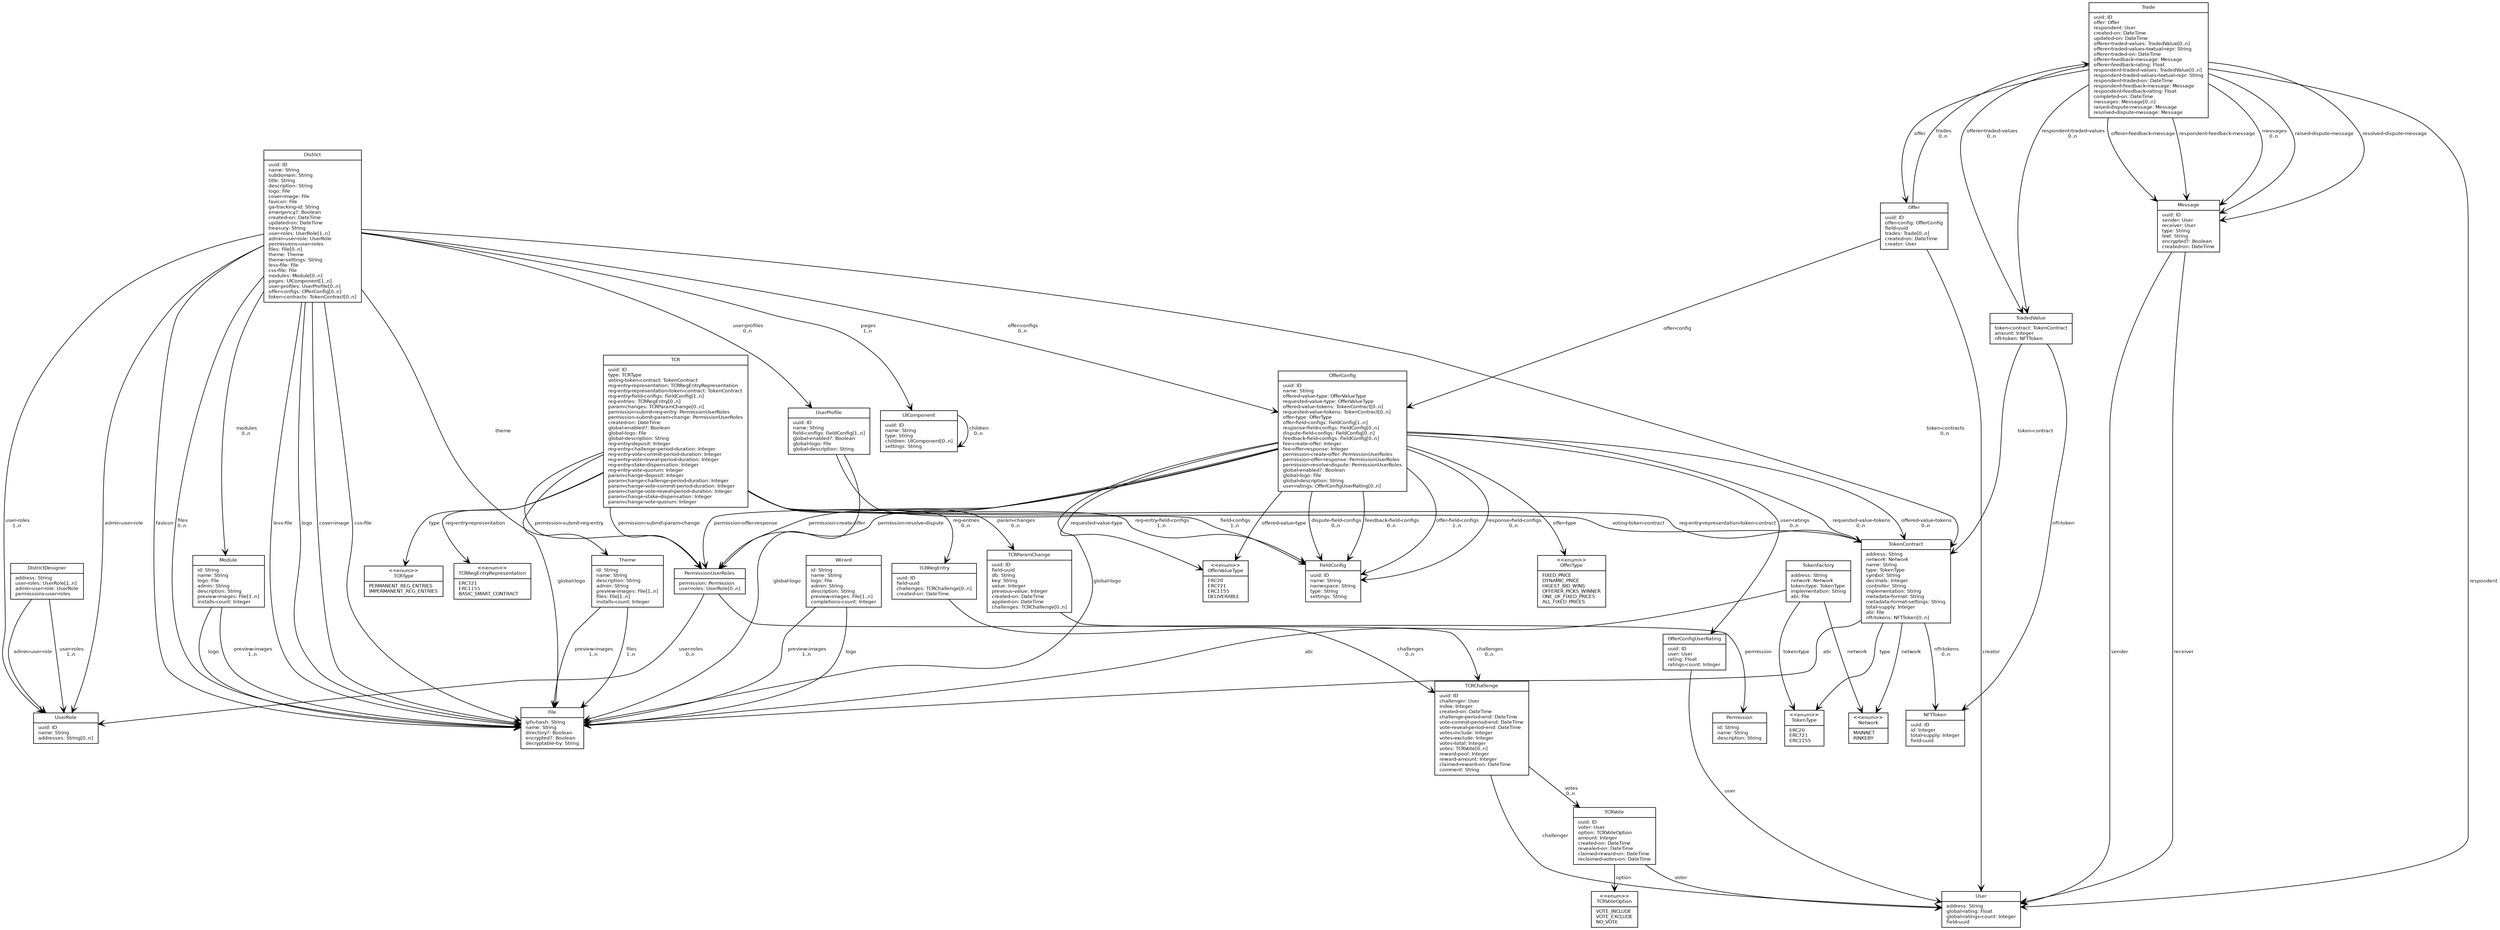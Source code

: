 digraph G {
  fontname = "Bitstream Vera Sans"
  fontsize = 8
  dpi = 300

  node [
    fontname = "Bitstream Vera Sans"
    fontsize = 8
    shape = "record"
  ]

  edge [
    fontname = "Bitstream Vera Sans"
    fontsize = 8
    arrowhead = "open"
    labelangle = 45
    labeldistance = 1.1
  ]
DistrictDesigner [label="{DistrictDesigner|address: String\luser-roles: UserRole[1..n]\ladmin-user-role: UserRole\lpermissions-user-roles\l}";]
TokenContract [label="{TokenContract|address: String\lnetwork: Network\lname: String\ltype: TokenType\lsymbol: String\ldecimals: Integer\lcontroller: String\limplementation: String\lmetadata-format: String\lmetadata-format-settings: String\ltotal-supply: Integer\labi: File\lnft-tokens: NFTToken[0..n]\l}";]
FieldConfig [label="{FieldConfig|uuid: ID\lname: String\lnamespace: String\ltype: String\lsettings: String\l}";]
TokenType [label="{\<\<enum\>\>\nTokenType|ERC20\lERC721\lERC1155\l}";]
TCRRegEntry [label="{TCRRegEntry|uuid: ID\lfield-uuid\lchallenges: TCRChallenge[0..n]\lcreated-on: DateTime\l}";]
Permission [label="{Permission|id: String\lname: String\ldescription: String\l}";]
UserRole [label="{UserRole|uuid: ID\lname: String\laddresses: String[0..n]\l}";]
NFTToken [label="{NFTToken|uuid: ID\lid: Integer\ltotal-supply: Integer\lfield-uuid\l}";]
TCR [label="{TCR|uuid: ID\ltype: TCRType\lvoting-token-contract: TokenContract\lreg-entry-representation: TCRRegEntryRepresentation\lreg-entry-representation-token-contract: TokenContract\lreg-entry-field-configs: FieldConfig[1..n]\lreg-entries: TCRRegEntry[0..n]\lparam-changes: TCRParamChange[0..n]\lpermission-submit-reg-entry: PermissionUserRoles\lpermission-submit-param-change: PermissionUserRoles\lcreated-on: DateTime\lglobal-enabled?: Boolean\lglobal-logo: File\lglobal-description: String\lreg-entry-deposit: Integer\lreg-entry-challenge-period-duration: Integer\lreg-entry-vote-commit-period-duration: Integer\lreg-entry-vote-reveal-period-duration: Integer\lreg-entry-stake-dispensation: Integer\lreg-entry-vote-quorum: Integer\lparam-change-deposit: Integer\lparam-change-challenge-period-duration: Integer\lparam-change-vote-commit-period-duration: Integer\lparam-change-vote-reveal-period-duration: Integer\lparam-change-stake-dispensation: Integer\lparam-change-vote-quorum: Integer\l}";]
OfferConfigUserRating [label="{OfferConfigUserRating|uuid: ID\luser: User\lrating: Float\lratings-count: Integer\l}";]
Theme [label="{Theme|id: String\lname: String\ldescription: String\ladmin: String\lpreview-images: File[1..n]\lfiles: File[1..n]\linstalls-count: Integer\l}";]
TCRParamChange [label="{TCRParamChange|uuid: ID\lfield-uuid\ldb: String\lkey: String\lvalue: Integer\lprevious-value: Integer\lcreated-on: DateTime\lapplied-on: DateTime\lchallenges: TCRChallenge[0..n]\l}";]
TCRChallenge [label="{TCRChallenge|uuid: ID\lchallenger: User\lindex: Integer\lcreated-on: DateTime\lchallenge-period-end: DateTime\lvote-commit-period-end: DateTime\lvote-reveal-period-end: DateTime\lvotes-include: Integer\lvotes-exclude: Integer\lvotes-total: Integer\lvotes: TCRVote[0..n]\lreward-pool: Integer\lreward-amount: Integer\lclaimed-reward-on: DateTime\lcomment: String\l}";]
TCRVoteOption [label="{\<\<enum\>\>\nTCRVoteOption|VOTE_INCLUDE\lVOTE_EXCLUDE\lNO_VOTE\l}";]
Network [label="{\<\<enum\>\>\nNetwork|MAINNET\lRINKEBY\l}";]
TradedValue [label="{TradedValue|token-contract: TokenContract\lamount: Integer\lnft-token: NFTToken\l}";]
TokenFactory [label="{TokenFactory|address: String\lnetwork: Network\ltoken-type: TokenType\limplementation: String\labi: File\l}";]
Message [label="{Message|uuid: ID\lsender: User\lreceiver: User\ltype: String\ltext: String\lencrypted?: Boolean\lcreated-on: DateTime\l}";]
UIComponent [label="{UIComponent|uuid: ID\lname: String\ltype: String\lchildren: UIComponent[0..n]\lsettings: String\l}";]
User [label="{User|address: String\lglobal-rating: Float\lglobal-ratings-count: Integer\lfield-uuid\l}";]
TCRVote [label="{TCRVote|uuid: ID\lvoter: User\loption: TCRVoteOption\lamount: Integer\lcreated-on: DateTime\lrevealed-on: DateTime\lclaimed-reward-on: DateTime\lreclaimed-votes-on: DateTime\l}";]
Offer [label="{Offer|uuid: ID\loffer-config: OfferConfig\lfield-uuid\ltrades: Trade[0..n]\lcreated-on: DateTime\lcreator: User\l}";]
TCRRegEntryRepresentation [label="{\<\<enum\>\>\nTCRRegEntryRepresentation|ERC721\lERC1155\lBASIC_SMART_CONTRACT\l}";]
District [label="{District|uuid: ID\lname: String\lsubdomain: String\ltitle: String\ldescription: String\llogo: File\lcover-image: File\lfavicon: File\lga-tracking-id: String\lemergency?: Boolean\lcreated-on: DateTime\lupdated-on: DateTime\ltreasury: String\luser-roles: UserRole[1..n]\ladmin-user-role: UserRole\lpermissions-user-roles\lfiles: File[0..n]\ltheme: Theme\ltheme-settings: String\lless-file: File\lcss-file: File\lmodules: Module[0..n]\lpages: UIComponent[1..n]\luser-profiles: UserProfile[0..n]\loffer-configs: OfferConfig[0..n]\ltoken-contracts: TokenContract[0..n]\l}";]
OfferConfig [label="{OfferConfig|uuid: ID\lname: String\loffered-value-type: OfferValueType\lrequested-value-type: OfferValueType\loffered-value-tokens: TokenContract[0..n]\lrequested-value-tokens: TokenContract[0..n]\loffer-type: OfferType\loffer-field-configs: FieldConfig[1..n]\lresponse-field-configs: FieldConfig[0..n]\ldispute-field-configs: FieldConfig[0..n]\lfeedback-field-configs: FieldConfig[0..n]\lfee-create-offer: Integer\lfee-offer-response: Integer\lpermission-create-offer: PermissionUserRoles\lpermission-offer-response: PermissionUserRoles\lpermission-resolve-dispute: PermissionUserRoles\lglobal-enabled?: Boolean\lglobal-logo: File\lglobal-description: String\luser-ratings: OfferConfigUserRating[0..n]\l}";]
OfferType [label="{\<\<enum\>\>\nOfferType|FIXED_PRICE\lDYNAMIC_PRICE\lHIGEST_BID_WINS\lOFFERER_PICKS_WINNER\lONE_OF_FIXED_PRICES\lALL_FIXED_PRICES\l}";]
PermissionUserRoles [label="{PermissionUserRoles|permission: Permission\luser-roles: UserRole[0..n]\l}";]
Trade [label="{Trade|uuid: ID\loffer: Offer\lrespondent: User\lcreated-on: DateTime\lupdated-on: DateTime\lofferer-traded-values: TradedValue[0..n]\lofferer-traded-values-textual-repr: String\lofferer-traded-on: DateTime\lofferer-feedback-message: Message\lofferer-feedback-rating: Float\lrespondent-traded-values: TradedValue[0..n]\lrespondent-traded-values-textual-repr: String\lrespondent-traded-on: DateTime\lrespondent-feedback-message: Message\lrespondent-feedback-rating: Float\lcompleted-on: DateTime\lmessages: Message[0..n]\lraised-dispute-message: Message\lresolved-dispute-message: Message\l}";]
Module [label="{Module|id: String\lname: String\llogo: File\ladmin: String\ldescription: String\lpreview-images: File[1..n]\linstalls-count: Integer\l}";]
OfferValueType [label="{\<\<enum\>\>\nOfferValueType|ERC20\lERC721\lERC1155\lDELIVERABLE\l}";]
File [label="{File|ipfs-hash: String\lname: String\ldirectory?: Boolean\lencrypted?: Boolean\ldecryptable-by: String\l}";]
UserProfile [label="{UserProfile|uuid: ID\lname: String\lfield-configs: FieldConfig[1..n]\lglobal-enabled?: Boolean\lglobal-logo: File\lglobal-description: String\l}";]
TCRType [label="{\<\<enum\>\>\nTCRType|PERMANENT_REG_ENTRIES\lIMPERMANENT_REG_ENTRIES\l}";]
Wizard [label="{Wizard|id: String\lname: String\llogo: File\ladmin: String\ldescription: String\lpreview-images: File[1..n]\lcompletions-count: Integer\l}";]
DistrictDesigner -> UserRole [label=" user-roles
1..n";]
DistrictDesigner -> UserRole [label=" admin-user-role";]
TokenContract -> Network [label=" network";]
TokenContract -> TokenType [label=" type";]
TokenContract -> File [label=" abi";]
TokenContract -> NFTToken [label=" nft-tokens
0..n";]
TCRRegEntry -> TCRChallenge [label=" challenges
0..n";]
TCR -> TCRType [label=" type";]
TCR -> TokenContract [label=" voting-token-contract";]
TCR -> TCRRegEntryRepresentation [label=" reg-entry-representation";]
TCR -> TokenContract [label=" reg-entry-representation-token-contract";]
TCR -> FieldConfig [label=" reg-entry-field-configs
1..n";]
TCR -> TCRRegEntry [label=" reg-entries
0..n";]
TCR -> TCRParamChange [label=" param-changes
0..n";]
TCR -> PermissionUserRoles [label=" permission-submit-reg-entry";]
TCR -> PermissionUserRoles [label=" permission-submit-param-change";]
TCR -> File [label=" global-logo";]
OfferConfigUserRating -> User [label=" user";]
Theme -> File [label=" preview-images
1..n";]
Theme -> File [label=" files
1..n";]
TCRParamChange -> TCRChallenge [label=" challenges
0..n";]
TCRChallenge -> User [label=" challenger";]
TCRChallenge -> TCRVote [label=" votes
0..n";]
TradedValue -> TokenContract [label=" token-contract";]
TradedValue -> NFTToken [label=" nft-token";]
TokenFactory -> Network [label=" network";]
TokenFactory -> TokenType [label=" token-type";]
TokenFactory -> File [label=" abi";]
Message -> User [label=" sender";]
Message -> User [label=" receiver";]
UIComponent -> UIComponent [label=" children
0..n";]
TCRVote -> User [label=" voter";]
TCRVote -> TCRVoteOption [label=" option";]
Offer -> OfferConfig [label=" offer-config";]
Offer -> Trade [label=" trades
0..n";]
Offer -> User [label=" creator";]
District -> File [label=" logo";]
District -> File [label=" cover-image";]
District -> File [label=" favicon";]
District -> UserRole [label=" user-roles
1..n";]
District -> UserRole [label=" admin-user-role";]
District -> File [label=" files
0..n";]
District -> Theme [label=" theme";]
District -> File [label=" less-file";]
District -> File [label=" css-file";]
District -> Module [label=" modules
0..n";]
District -> UIComponent [label=" pages
1..n";]
District -> UserProfile [label=" user-profiles
0..n";]
District -> OfferConfig [label=" offer-configs
0..n";]
District -> TokenContract [label=" token-contracts
0..n";]
OfferConfig -> OfferValueType [label=" offered-value-type";]
OfferConfig -> OfferValueType [label=" requested-value-type";]
OfferConfig -> TokenContract [label=" offered-value-tokens
0..n";]
OfferConfig -> TokenContract [label=" requested-value-tokens
0..n";]
OfferConfig -> OfferType [label=" offer-type";]
OfferConfig -> FieldConfig [label=" offer-field-configs
1..n";]
OfferConfig -> FieldConfig [label=" response-field-configs
0..n";]
OfferConfig -> FieldConfig [label=" dispute-field-configs
0..n";]
OfferConfig -> FieldConfig [label=" feedback-field-configs
0..n";]
OfferConfig -> PermissionUserRoles [label=" permission-create-offer";]
OfferConfig -> PermissionUserRoles [label=" permission-offer-response";]
OfferConfig -> PermissionUserRoles [label=" permission-resolve-dispute";]
OfferConfig -> File [label=" global-logo";]
OfferConfig -> OfferConfigUserRating [label=" user-ratings
0..n";]
PermissionUserRoles -> Permission [label=" permission";]
PermissionUserRoles -> UserRole [label=" user-roles
0..n";]
Trade -> Offer [label=" offer";]
Trade -> User [label=" respondent";]
Trade -> TradedValue [label=" offerer-traded-values
0..n";]
Trade -> Message [label=" offerer-feedback-message";]
Trade -> TradedValue [label=" respondent-traded-values
0..n";]
Trade -> Message [label=" respondent-feedback-message";]
Trade -> Message [label=" messages
0..n";]
Trade -> Message [label=" raised-dispute-message";]
Trade -> Message [label=" resolved-dispute-message";]
Module -> File [label=" logo";]
Module -> File [label=" preview-images
1..n";]
UserProfile -> FieldConfig [label=" field-configs
1..n";]
UserProfile -> File [label=" global-logo";]
Wizard -> File [label=" logo";]
Wizard -> File [label=" preview-images
1..n";]

}